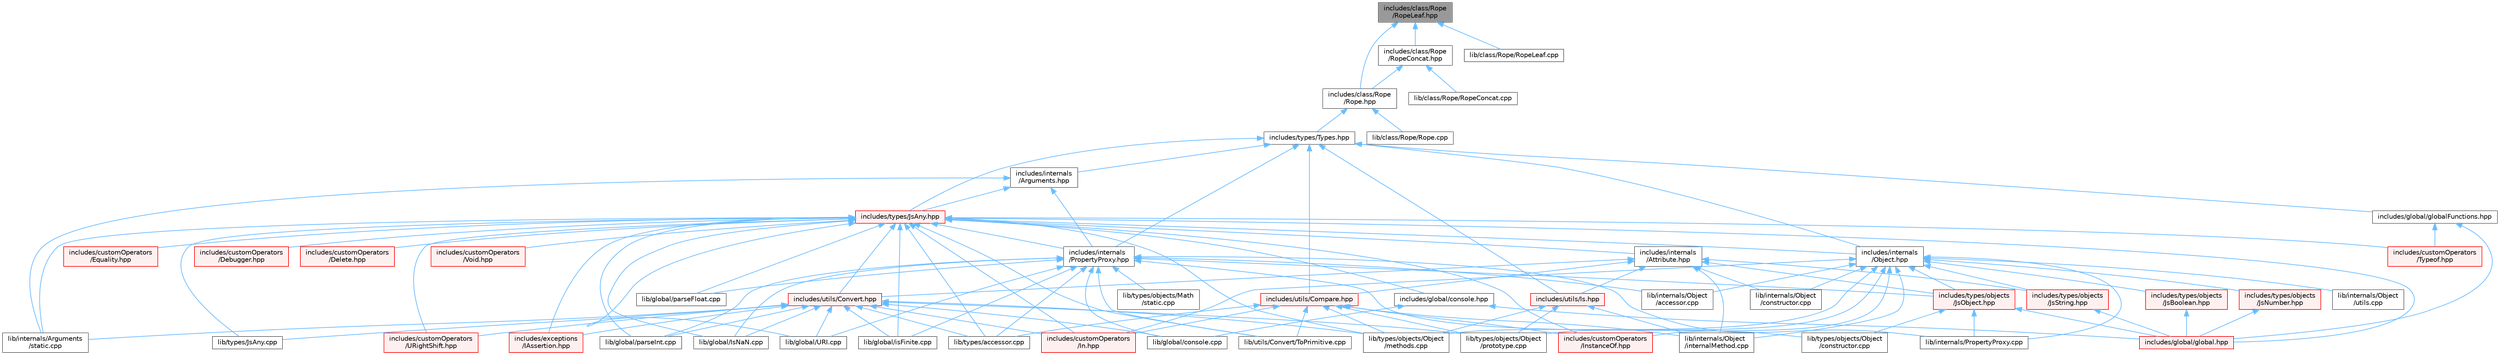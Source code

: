 digraph "includes/class/Rope/RopeLeaf.hpp"
{
 // LATEX_PDF_SIZE
  bgcolor="transparent";
  edge [fontname=Helvetica,fontsize=10,labelfontname=Helvetica,labelfontsize=10];
  node [fontname=Helvetica,fontsize=10,shape=box,height=0.2,width=0.4];
  Node1 [id="Node000001",label="includes/class/Rope\l/RopeLeaf.hpp",height=0.2,width=0.4,color="gray40", fillcolor="grey60", style="filled", fontcolor="black",tooltip=" "];
  Node1 -> Node2 [id="edge1_Node000001_Node000002",dir="back",color="steelblue1",style="solid",tooltip=" "];
  Node2 [id="Node000002",label="includes/class/Rope\l/Rope.hpp",height=0.2,width=0.4,color="grey40", fillcolor="white", style="filled",URL="$Rope_8hpp.html",tooltip=" "];
  Node2 -> Node3 [id="edge2_Node000002_Node000003",dir="back",color="steelblue1",style="solid",tooltip=" "];
  Node3 [id="Node000003",label="includes/types/Types.hpp",height=0.2,width=0.4,color="grey40", fillcolor="white", style="filled",URL="$Types_8hpp.html",tooltip=" "];
  Node3 -> Node4 [id="edge3_Node000003_Node000004",dir="back",color="steelblue1",style="solid",tooltip=" "];
  Node4 [id="Node000004",label="includes/global/globalFunctions.hpp",height=0.2,width=0.4,color="grey40", fillcolor="white", style="filled",URL="$globalFunctions_8hpp.html",tooltip=" "];
  Node4 -> Node5 [id="edge4_Node000004_Node000005",dir="back",color="steelblue1",style="solid",tooltip=" "];
  Node5 [id="Node000005",label="includes/customOperators\l/Typeof.hpp",height=0.2,width=0.4,color="red", fillcolor="#FFF0F0", style="filled",URL="$Typeof_8hpp.html",tooltip=" "];
  Node4 -> Node7 [id="edge5_Node000004_Node000007",dir="back",color="steelblue1",style="solid",tooltip=" "];
  Node7 [id="Node000007",label="includes/global/global.hpp",height=0.2,width=0.4,color="red", fillcolor="#FFF0F0", style="filled",URL="$global_8hpp.html",tooltip=" "];
  Node3 -> Node10 [id="edge6_Node000003_Node000010",dir="back",color="steelblue1",style="solid",tooltip=" "];
  Node10 [id="Node000010",label="includes/internals\l/Arguments.hpp",height=0.2,width=0.4,color="grey40", fillcolor="white", style="filled",URL="$Arguments_8hpp.html",tooltip=" "];
  Node10 -> Node11 [id="edge7_Node000010_Node000011",dir="back",color="steelblue1",style="solid",tooltip=" "];
  Node11 [id="Node000011",label="includes/internals\l/PropertyProxy.hpp",height=0.2,width=0.4,color="grey40", fillcolor="white", style="filled",URL="$PropertyProxy_8hpp.html",tooltip=" "];
  Node11 -> Node12 [id="edge8_Node000011_Node000012",dir="back",color="steelblue1",style="solid",tooltip=" "];
  Node12 [id="Node000012",label="includes/types/objects\l/JsObject.hpp",height=0.2,width=0.4,color="red", fillcolor="#FFF0F0", style="filled",URL="$JsObject_8hpp.html",tooltip=" "];
  Node12 -> Node7 [id="edge9_Node000012_Node000007",dir="back",color="steelblue1",style="solid",tooltip=" "];
  Node12 -> Node34 [id="edge10_Node000012_Node000034",dir="back",color="steelblue1",style="solid",tooltip=" "];
  Node34 [id="Node000034",label="lib/internals/PropertyProxy.cpp",height=0.2,width=0.4,color="grey40", fillcolor="white", style="filled",URL="$PropertyProxy_8cpp.html",tooltip=" "];
  Node12 -> Node27 [id="edge11_Node000012_Node000027",dir="back",color="steelblue1",style="solid",tooltip=" "];
  Node27 [id="Node000027",label="lib/types/objects/Object\l/constructor.cpp",height=0.2,width=0.4,color="grey40", fillcolor="white", style="filled",URL="$types_2objects_2Object_2constructor_8cpp.html",tooltip=" "];
  Node11 -> Node41 [id="edge12_Node000011_Node000041",dir="back",color="steelblue1",style="solid",tooltip=" "];
  Node41 [id="Node000041",label="lib/global/IsNaN.cpp",height=0.2,width=0.4,color="grey40", fillcolor="white", style="filled",URL="$IsNaN_8cpp.html",tooltip=" "];
  Node11 -> Node42 [id="edge13_Node000011_Node000042",dir="back",color="steelblue1",style="solid",tooltip=" "];
  Node42 [id="Node000042",label="lib/global/URI.cpp",height=0.2,width=0.4,color="grey40", fillcolor="white", style="filled",URL="$URI_8cpp.html",tooltip=" "];
  Node11 -> Node43 [id="edge14_Node000011_Node000043",dir="back",color="steelblue1",style="solid",tooltip=" "];
  Node43 [id="Node000043",label="lib/global/console.cpp",height=0.2,width=0.4,color="grey40", fillcolor="white", style="filled",URL="$console_8cpp.html",tooltip=" "];
  Node11 -> Node44 [id="edge15_Node000011_Node000044",dir="back",color="steelblue1",style="solid",tooltip=" "];
  Node44 [id="Node000044",label="lib/global/isFinite.cpp",height=0.2,width=0.4,color="grey40", fillcolor="white", style="filled",URL="$isFinite_8cpp.html",tooltip=" "];
  Node11 -> Node45 [id="edge16_Node000011_Node000045",dir="back",color="steelblue1",style="solid",tooltip=" "];
  Node45 [id="Node000045",label="lib/global/parseFloat.cpp",height=0.2,width=0.4,color="grey40", fillcolor="white", style="filled",URL="$parseFloat_8cpp.html",tooltip=" "];
  Node11 -> Node46 [id="edge17_Node000011_Node000046",dir="back",color="steelblue1",style="solid",tooltip=" "];
  Node46 [id="Node000046",label="lib/global/parseInt.cpp",height=0.2,width=0.4,color="grey40", fillcolor="white", style="filled",URL="$parseInt_8cpp.html",tooltip=" "];
  Node11 -> Node47 [id="edge18_Node000011_Node000047",dir="back",color="steelblue1",style="solid",tooltip=" "];
  Node47 [id="Node000047",label="lib/internals/Object\l/accessor.cpp",height=0.2,width=0.4,color="grey40", fillcolor="white", style="filled",URL="$internals_2Object_2accessor_8cpp.html",tooltip=" "];
  Node11 -> Node34 [id="edge19_Node000011_Node000034",dir="back",color="steelblue1",style="solid",tooltip=" "];
  Node11 -> Node20 [id="edge20_Node000011_Node000020",dir="back",color="steelblue1",style="solid",tooltip=" "];
  Node20 [id="Node000020",label="lib/types/accessor.cpp",height=0.2,width=0.4,color="grey40", fillcolor="white", style="filled",URL="$types_2accessor_8cpp.html",tooltip=" "];
  Node11 -> Node48 [id="edge21_Node000011_Node000048",dir="back",color="steelblue1",style="solid",tooltip=" "];
  Node48 [id="Node000048",label="lib/types/objects/Math\l/static.cpp",height=0.2,width=0.4,color="grey40", fillcolor="white", style="filled",URL="$types_2objects_2Math_2static_8cpp.html",tooltip=" "];
  Node11 -> Node27 [id="edge22_Node000011_Node000027",dir="back",color="steelblue1",style="solid",tooltip=" "];
  Node11 -> Node49 [id="edge23_Node000011_Node000049",dir="back",color="steelblue1",style="solid",tooltip=" "];
  Node49 [id="Node000049",label="lib/utils/Convert/ToPrimitive.cpp",height=0.2,width=0.4,color="grey40", fillcolor="white", style="filled",URL="$ToPrimitive_8cpp.html",tooltip=" "];
  Node10 -> Node50 [id="edge24_Node000010_Node000050",dir="back",color="steelblue1",style="solid",tooltip=" "];
  Node50 [id="Node000050",label="includes/types/JsAny.hpp",height=0.2,width=0.4,color="red", fillcolor="#FFF0F0", style="filled",URL="$JsAny_8hpp.html",tooltip=" "];
  Node50 -> Node51 [id="edge25_Node000050_Node000051",dir="back",color="steelblue1",style="solid",tooltip=" "];
  Node51 [id="Node000051",label="includes/customOperators\l/Debugger.hpp",height=0.2,width=0.4,color="red", fillcolor="#FFF0F0", style="filled",URL="$Debugger_8hpp.html",tooltip=" "];
  Node50 -> Node52 [id="edge26_Node000050_Node000052",dir="back",color="steelblue1",style="solid",tooltip=" "];
  Node52 [id="Node000052",label="includes/customOperators\l/Delete.hpp",height=0.2,width=0.4,color="red", fillcolor="#FFF0F0", style="filled",URL="$Delete_8hpp.html",tooltip=" "];
  Node50 -> Node53 [id="edge27_Node000050_Node000053",dir="back",color="steelblue1",style="solid",tooltip=" "];
  Node53 [id="Node000053",label="includes/customOperators\l/Equality.hpp",height=0.2,width=0.4,color="red", fillcolor="#FFF0F0", style="filled",URL="$Equality_8hpp.html",tooltip=" "];
  Node50 -> Node54 [id="edge28_Node000050_Node000054",dir="back",color="steelblue1",style="solid",tooltip=" "];
  Node54 [id="Node000054",label="includes/customOperators\l/In.hpp",height=0.2,width=0.4,color="red", fillcolor="#FFF0F0", style="filled",URL="$In_8hpp.html",tooltip=" "];
  Node50 -> Node55 [id="edge29_Node000050_Node000055",dir="back",color="steelblue1",style="solid",tooltip=" "];
  Node55 [id="Node000055",label="includes/customOperators\l/InstanceOf.hpp",height=0.2,width=0.4,color="red", fillcolor="#FFF0F0", style="filled",URL="$InstanceOf_8hpp.html",tooltip=" "];
  Node50 -> Node5 [id="edge30_Node000050_Node000005",dir="back",color="steelblue1",style="solid",tooltip=" "];
  Node50 -> Node56 [id="edge31_Node000050_Node000056",dir="back",color="steelblue1",style="solid",tooltip=" "];
  Node56 [id="Node000056",label="includes/customOperators\l/URightShift.hpp",height=0.2,width=0.4,color="red", fillcolor="#FFF0F0", style="filled",URL="$URightShift_8hpp.html",tooltip=" "];
  Node50 -> Node57 [id="edge32_Node000050_Node000057",dir="back",color="steelblue1",style="solid",tooltip=" "];
  Node57 [id="Node000057",label="includes/customOperators\l/Void.hpp",height=0.2,width=0.4,color="red", fillcolor="#FFF0F0", style="filled",URL="$Void_8hpp.html",tooltip=" "];
  Node50 -> Node58 [id="edge33_Node000050_Node000058",dir="back",color="steelblue1",style="solid",tooltip=" "];
  Node58 [id="Node000058",label="includes/exceptions\l/IAssertion.hpp",height=0.2,width=0.4,color="red", fillcolor="#FFF0F0", style="filled",URL="$IAssertion_8hpp.html",tooltip=" "];
  Node50 -> Node61 [id="edge34_Node000050_Node000061",dir="back",color="steelblue1",style="solid",tooltip=" "];
  Node61 [id="Node000061",label="includes/global/console.hpp",height=0.2,width=0.4,color="grey40", fillcolor="white", style="filled",URL="$console_8hpp.html",tooltip=" "];
  Node61 -> Node7 [id="edge35_Node000061_Node000007",dir="back",color="steelblue1",style="solid",tooltip=" "];
  Node61 -> Node43 [id="edge36_Node000061_Node000043",dir="back",color="steelblue1",style="solid",tooltip=" "];
  Node50 -> Node7 [id="edge37_Node000050_Node000007",dir="back",color="steelblue1",style="solid",tooltip=" "];
  Node50 -> Node62 [id="edge38_Node000050_Node000062",dir="back",color="steelblue1",style="solid",tooltip=" "];
  Node62 [id="Node000062",label="includes/internals\l/Attribute.hpp",height=0.2,width=0.4,color="grey40", fillcolor="white", style="filled",URL="$Attribute_8hpp.html",tooltip=" "];
  Node62 -> Node12 [id="edge39_Node000062_Node000012",dir="back",color="steelblue1",style="solid",tooltip=" "];
  Node62 -> Node63 [id="edge40_Node000062_Node000063",dir="back",color="steelblue1",style="solid",tooltip=" "];
  Node63 [id="Node000063",label="includes/types/objects\l/JsString.hpp",height=0.2,width=0.4,color="red", fillcolor="#FFF0F0", style="filled",URL="$JsString_8hpp.html",tooltip=" "];
  Node63 -> Node7 [id="edge41_Node000063_Node000007",dir="back",color="steelblue1",style="solid",tooltip=" "];
  Node62 -> Node67 [id="edge42_Node000062_Node000067",dir="back",color="steelblue1",style="solid",tooltip=" "];
  Node67 [id="Node000067",label="includes/utils/Compare.hpp",height=0.2,width=0.4,color="red", fillcolor="#FFF0F0", style="filled",URL="$Compare_8hpp.html",tooltip=" "];
  Node67 -> Node54 [id="edge43_Node000067_Node000054",dir="back",color="steelblue1",style="solid",tooltip=" "];
  Node67 -> Node55 [id="edge44_Node000067_Node000055",dir="back",color="steelblue1",style="solid",tooltip=" "];
  Node67 -> Node68 [id="edge45_Node000067_Node000068",dir="back",color="steelblue1",style="solid",tooltip=" "];
  Node68 [id="Node000068",label="lib/internals/Object\l/internalMethod.cpp",height=0.2,width=0.4,color="grey40", fillcolor="white", style="filled",URL="$internals_2Object_2internalMethod_8cpp.html",tooltip=" "];
  Node67 -> Node20 [id="edge46_Node000067_Node000020",dir="back",color="steelblue1",style="solid",tooltip=" "];
  Node67 -> Node28 [id="edge47_Node000067_Node000028",dir="back",color="steelblue1",style="solid",tooltip=" "];
  Node28 [id="Node000028",label="lib/types/objects/Object\l/methods.cpp",height=0.2,width=0.4,color="grey40", fillcolor="white", style="filled",URL="$Object_2methods_8cpp.html",tooltip=" "];
  Node67 -> Node29 [id="edge48_Node000067_Node000029",dir="back",color="steelblue1",style="solid",tooltip=" "];
  Node29 [id="Node000029",label="lib/types/objects/Object\l/prototype.cpp",height=0.2,width=0.4,color="grey40", fillcolor="white", style="filled",URL="$Object_2prototype_8cpp.html",tooltip=" "];
  Node67 -> Node49 [id="edge49_Node000067_Node000049",dir="back",color="steelblue1",style="solid",tooltip=" "];
  Node62 -> Node69 [id="edge50_Node000062_Node000069",dir="back",color="steelblue1",style="solid",tooltip=" "];
  Node69 [id="Node000069",label="includes/utils/Convert.hpp",height=0.2,width=0.4,color="red", fillcolor="#FFF0F0", style="filled",URL="$Convert_8hpp.html",tooltip=" "];
  Node69 -> Node54 [id="edge51_Node000069_Node000054",dir="back",color="steelblue1",style="solid",tooltip=" "];
  Node69 -> Node56 [id="edge52_Node000069_Node000056",dir="back",color="steelblue1",style="solid",tooltip=" "];
  Node69 -> Node58 [id="edge53_Node000069_Node000058",dir="back",color="steelblue1",style="solid",tooltip=" "];
  Node69 -> Node41 [id="edge54_Node000069_Node000041",dir="back",color="steelblue1",style="solid",tooltip=" "];
  Node69 -> Node42 [id="edge55_Node000069_Node000042",dir="back",color="steelblue1",style="solid",tooltip=" "];
  Node69 -> Node43 [id="edge56_Node000069_Node000043",dir="back",color="steelblue1",style="solid",tooltip=" "];
  Node69 -> Node44 [id="edge57_Node000069_Node000044",dir="back",color="steelblue1",style="solid",tooltip=" "];
  Node69 -> Node46 [id="edge58_Node000069_Node000046",dir="back",color="steelblue1",style="solid",tooltip=" "];
  Node69 -> Node19 [id="edge59_Node000069_Node000019",dir="back",color="steelblue1",style="solid",tooltip=" "];
  Node19 [id="Node000019",label="lib/internals/Arguments\l/static.cpp",height=0.2,width=0.4,color="grey40", fillcolor="white", style="filled",URL="$internals_2Arguments_2static_8cpp.html",tooltip=" "];
  Node69 -> Node71 [id="edge60_Node000069_Node000071",dir="back",color="steelblue1",style="solid",tooltip=" "];
  Node71 [id="Node000071",label="lib/types/JsAny.cpp",height=0.2,width=0.4,color="grey40", fillcolor="white", style="filled",URL="$JsAny_8cpp.html",tooltip=" "];
  Node69 -> Node20 [id="edge61_Node000069_Node000020",dir="back",color="steelblue1",style="solid",tooltip=" "];
  Node69 -> Node28 [id="edge62_Node000069_Node000028",dir="back",color="steelblue1",style="solid",tooltip=" "];
  Node69 -> Node29 [id="edge63_Node000069_Node000029",dir="back",color="steelblue1",style="solid",tooltip=" "];
  Node62 -> Node99 [id="edge64_Node000062_Node000099",dir="back",color="steelblue1",style="solid",tooltip=" "];
  Node99 [id="Node000099",label="includes/utils/Is.hpp",height=0.2,width=0.4,color="red", fillcolor="#FFF0F0", style="filled",URL="$Is_8hpp.html",tooltip=" "];
  Node99 -> Node68 [id="edge65_Node000099_Node000068",dir="back",color="steelblue1",style="solid",tooltip=" "];
  Node99 -> Node28 [id="edge66_Node000099_Node000028",dir="back",color="steelblue1",style="solid",tooltip=" "];
  Node99 -> Node29 [id="edge67_Node000099_Node000029",dir="back",color="steelblue1",style="solid",tooltip=" "];
  Node62 -> Node100 [id="edge68_Node000062_Node000100",dir="back",color="steelblue1",style="solid",tooltip=" "];
  Node100 [id="Node000100",label="lib/internals/Object\l/constructor.cpp",height=0.2,width=0.4,color="grey40", fillcolor="white", style="filled",URL="$internals_2Object_2constructor_8cpp.html",tooltip=" "];
  Node62 -> Node68 [id="edge69_Node000062_Node000068",dir="back",color="steelblue1",style="solid",tooltip=" "];
  Node50 -> Node101 [id="edge70_Node000050_Node000101",dir="back",color="steelblue1",style="solid",tooltip=" "];
  Node101 [id="Node000101",label="includes/internals\l/Object.hpp",height=0.2,width=0.4,color="grey40", fillcolor="white", style="filled",URL="$Object_8hpp.html",tooltip=" "];
  Node101 -> Node54 [id="edge71_Node000101_Node000054",dir="back",color="steelblue1",style="solid",tooltip=" "];
  Node101 -> Node55 [id="edge72_Node000101_Node000055",dir="back",color="steelblue1",style="solid",tooltip=" "];
  Node101 -> Node102 [id="edge73_Node000101_Node000102",dir="back",color="steelblue1",style="solid",tooltip=" "];
  Node102 [id="Node000102",label="includes/types/objects\l/JsBoolean.hpp",height=0.2,width=0.4,color="red", fillcolor="#FFF0F0", style="filled",URL="$JsBoolean_8hpp.html",tooltip=" "];
  Node102 -> Node7 [id="edge74_Node000102_Node000007",dir="back",color="steelblue1",style="solid",tooltip=" "];
  Node101 -> Node103 [id="edge75_Node000101_Node000103",dir="back",color="steelblue1",style="solid",tooltip=" "];
  Node103 [id="Node000103",label="includes/types/objects\l/JsNumber.hpp",height=0.2,width=0.4,color="red", fillcolor="#FFF0F0", style="filled",URL="$JsNumber_8hpp.html",tooltip=" "];
  Node103 -> Node7 [id="edge76_Node000103_Node000007",dir="back",color="steelblue1",style="solid",tooltip=" "];
  Node101 -> Node12 [id="edge77_Node000101_Node000012",dir="back",color="steelblue1",style="solid",tooltip=" "];
  Node101 -> Node63 [id="edge78_Node000101_Node000063",dir="back",color="steelblue1",style="solid",tooltip=" "];
  Node101 -> Node47 [id="edge79_Node000101_Node000047",dir="back",color="steelblue1",style="solid",tooltip=" "];
  Node101 -> Node100 [id="edge80_Node000101_Node000100",dir="back",color="steelblue1",style="solid",tooltip=" "];
  Node101 -> Node68 [id="edge81_Node000101_Node000068",dir="back",color="steelblue1",style="solid",tooltip=" "];
  Node101 -> Node104 [id="edge82_Node000101_Node000104",dir="back",color="steelblue1",style="solid",tooltip=" "];
  Node104 [id="Node000104",label="lib/internals/Object\l/utils.cpp",height=0.2,width=0.4,color="grey40", fillcolor="white", style="filled",URL="$utils_8cpp.html",tooltip=" "];
  Node101 -> Node34 [id="edge83_Node000101_Node000034",dir="back",color="steelblue1",style="solid",tooltip=" "];
  Node101 -> Node28 [id="edge84_Node000101_Node000028",dir="back",color="steelblue1",style="solid",tooltip=" "];
  Node101 -> Node29 [id="edge85_Node000101_Node000029",dir="back",color="steelblue1",style="solid",tooltip=" "];
  Node50 -> Node11 [id="edge86_Node000050_Node000011",dir="back",color="steelblue1",style="solid",tooltip=" "];
  Node50 -> Node69 [id="edge87_Node000050_Node000069",dir="back",color="steelblue1",style="solid",tooltip=" "];
  Node50 -> Node41 [id="edge88_Node000050_Node000041",dir="back",color="steelblue1",style="solid",tooltip=" "];
  Node50 -> Node42 [id="edge89_Node000050_Node000042",dir="back",color="steelblue1",style="solid",tooltip=" "];
  Node50 -> Node44 [id="edge90_Node000050_Node000044",dir="back",color="steelblue1",style="solid",tooltip=" "];
  Node50 -> Node45 [id="edge91_Node000050_Node000045",dir="back",color="steelblue1",style="solid",tooltip=" "];
  Node50 -> Node46 [id="edge92_Node000050_Node000046",dir="back",color="steelblue1",style="solid",tooltip=" "];
  Node50 -> Node19 [id="edge93_Node000050_Node000019",dir="back",color="steelblue1",style="solid",tooltip=" "];
  Node50 -> Node71 [id="edge94_Node000050_Node000071",dir="back",color="steelblue1",style="solid",tooltip=" "];
  Node50 -> Node20 [id="edge95_Node000050_Node000020",dir="back",color="steelblue1",style="solid",tooltip=" "];
  Node50 -> Node28 [id="edge96_Node000050_Node000028",dir="back",color="steelblue1",style="solid",tooltip=" "];
  Node50 -> Node49 [id="edge97_Node000050_Node000049",dir="back",color="steelblue1",style="solid",tooltip=" "];
  Node10 -> Node19 [id="edge98_Node000010_Node000019",dir="back",color="steelblue1",style="solid",tooltip=" "];
  Node3 -> Node101 [id="edge99_Node000003_Node000101",dir="back",color="steelblue1",style="solid",tooltip=" "];
  Node3 -> Node11 [id="edge100_Node000003_Node000011",dir="back",color="steelblue1",style="solid",tooltip=" "];
  Node3 -> Node50 [id="edge101_Node000003_Node000050",dir="back",color="steelblue1",style="solid",tooltip=" "];
  Node3 -> Node67 [id="edge102_Node000003_Node000067",dir="back",color="steelblue1",style="solid",tooltip=" "];
  Node3 -> Node99 [id="edge103_Node000003_Node000099",dir="back",color="steelblue1",style="solid",tooltip=" "];
  Node2 -> Node110 [id="edge104_Node000002_Node000110",dir="back",color="steelblue1",style="solid",tooltip=" "];
  Node110 [id="Node000110",label="lib/class/Rope/Rope.cpp",height=0.2,width=0.4,color="grey40", fillcolor="white", style="filled",URL="$Rope_8cpp.html",tooltip=" "];
  Node1 -> Node111 [id="edge105_Node000001_Node000111",dir="back",color="steelblue1",style="solid",tooltip=" "];
  Node111 [id="Node000111",label="includes/class/Rope\l/RopeConcat.hpp",height=0.2,width=0.4,color="grey40", fillcolor="white", style="filled",URL="$RopeConcat_8hpp.html",tooltip=" "];
  Node111 -> Node2 [id="edge106_Node000111_Node000002",dir="back",color="steelblue1",style="solid",tooltip=" "];
  Node111 -> Node112 [id="edge107_Node000111_Node000112",dir="back",color="steelblue1",style="solid",tooltip=" "];
  Node112 [id="Node000112",label="lib/class/Rope/RopeConcat.cpp",height=0.2,width=0.4,color="grey40", fillcolor="white", style="filled",URL="$RopeConcat_8cpp.html",tooltip=" "];
  Node1 -> Node113 [id="edge108_Node000001_Node000113",dir="back",color="steelblue1",style="solid",tooltip=" "];
  Node113 [id="Node000113",label="lib/class/Rope/RopeLeaf.cpp",height=0.2,width=0.4,color="grey40", fillcolor="white", style="filled",URL="$RopeLeaf_8cpp.html",tooltip=" "];
}
